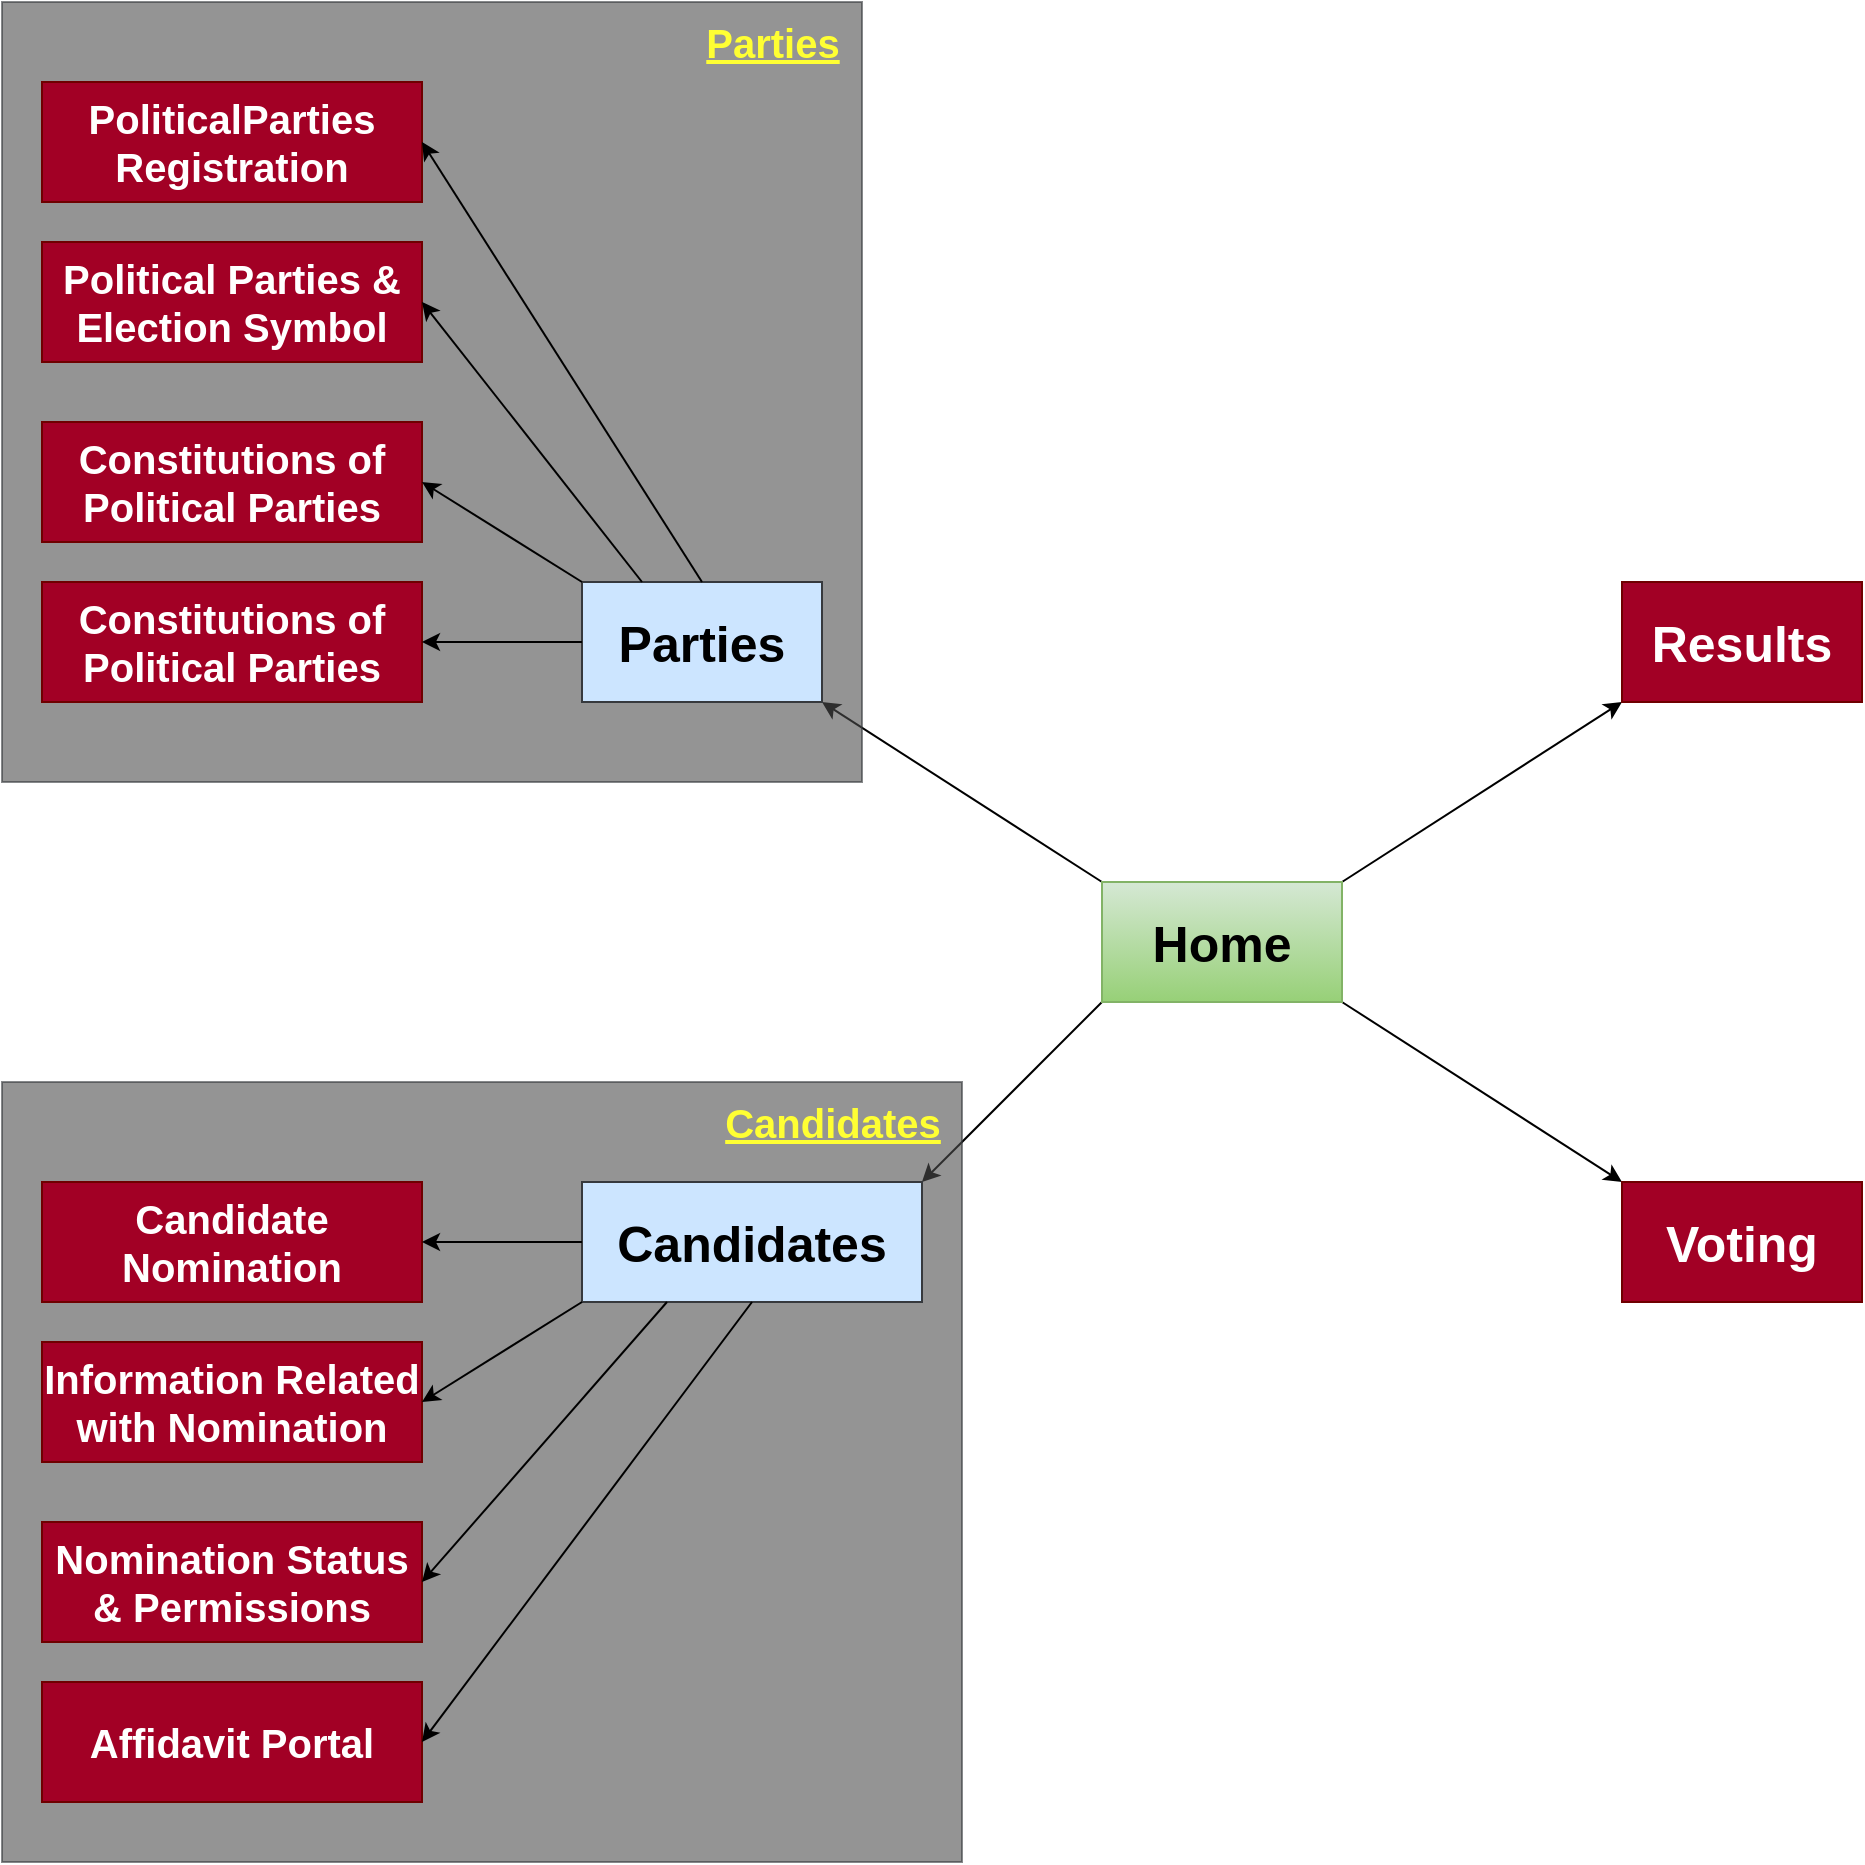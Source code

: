 <mxfile>
    <diagram id="HHzMR12md0VG4_hs9tZS" name="Page-1">
        <mxGraphModel dx="1513" dy="849" grid="1" gridSize="10" guides="1" tooltips="1" connect="1" arrows="1" fold="1" page="1" pageScale="1" pageWidth="2000" pageHeight="2000" math="0" shadow="0">
            <root>
                <mxCell id="0"/>
                <mxCell id="1" parent="0"/>
                <mxCell id="20" style="edgeStyle=none;html=1;exitX=0;exitY=0;exitDx=0;exitDy=0;entryX=1;entryY=1;entryDx=0;entryDy=0;fontSize=20;fontColor=#000000;" edge="1" parent="1" source="2" target="3">
                    <mxGeometry relative="1" as="geometry"/>
                </mxCell>
                <mxCell id="21" style="edgeStyle=none;html=1;exitX=0;exitY=1;exitDx=0;exitDy=0;entryX=1;entryY=0;entryDx=0;entryDy=0;fontSize=20;fontColor=#000000;" edge="1" parent="1" source="2" target="7">
                    <mxGeometry relative="1" as="geometry"/>
                </mxCell>
                <mxCell id="22" style="edgeStyle=none;html=1;exitX=1;exitY=0;exitDx=0;exitDy=0;entryX=0;entryY=1;entryDx=0;entryDy=0;fontSize=20;fontColor=#000000;" edge="1" parent="1" source="2" target="9">
                    <mxGeometry relative="1" as="geometry"/>
                </mxCell>
                <mxCell id="23" style="edgeStyle=none;html=1;exitX=1;exitY=1;exitDx=0;exitDy=0;entryX=0;entryY=0;entryDx=0;entryDy=0;fontSize=20;fontColor=#000000;" edge="1" parent="1" source="2" target="8">
                    <mxGeometry relative="1" as="geometry"/>
                </mxCell>
                <mxCell id="2" value="Home" style="whiteSpace=wrap;html=1;fillColor=#d5e8d4;strokeColor=#82b366;fontStyle=1;fontSize=25;gradientColor=#97d077;fontColor=#000000;" vertex="1" parent="1">
                    <mxGeometry x="940" y="970" width="120" height="60" as="geometry"/>
                </mxCell>
                <mxCell id="8" value="Voting" style="whiteSpace=wrap;html=1;fontSize=25;fontStyle=1;fillColor=#a20025;fontColor=#ffffff;strokeColor=#6F0000;" vertex="1" parent="1">
                    <mxGeometry x="1200" y="1120" width="120" height="60" as="geometry"/>
                </mxCell>
                <mxCell id="9" value="Results" style="whiteSpace=wrap;html=1;fontSize=25;fontStyle=1;fillColor=#a20025;fontColor=#ffffff;strokeColor=#6F0000;" vertex="1" parent="1">
                    <mxGeometry x="1200" y="820" width="120" height="60" as="geometry"/>
                </mxCell>
                <mxCell id="55" value="" style="group" vertex="1" connectable="0" parent="1">
                    <mxGeometry x="390" y="1070" width="485" height="390" as="geometry"/>
                </mxCell>
                <mxCell id="53" value="" style="group;fillColor=#4D4D4D;strokeColor=#36393d;movable=1;resizable=1;rotatable=1;deletable=1;editable=1;connectable=1;gradientColor=none;gradientDirection=radial;rounded=0;opacity=60;perimeterSpacing=1;container=0;glass=0;shadow=0;" vertex="1" connectable="0" parent="55">
                    <mxGeometry width="480" height="390" as="geometry"/>
                </mxCell>
                <mxCell id="7" value="Candidates" style="whiteSpace=wrap;html=1;fontStyle=1;fontSize=25;fillColor=#cce5ff;strokeColor=#36393d;fontColor=#000000;" vertex="1" parent="55">
                    <mxGeometry x="290" y="50" width="170" height="60" as="geometry"/>
                </mxCell>
                <mxCell id="38" value="Candidate Nomination" style="whiteSpace=wrap;html=1;fontSize=20;fontStyle=1;fillColor=#a20025;fontColor=#ffffff;strokeColor=#6F0000;" vertex="1" parent="55">
                    <mxGeometry x="20" y="50" width="190" height="60" as="geometry"/>
                </mxCell>
                <mxCell id="42" style="edgeStyle=none;html=1;exitX=0;exitY=0.5;exitDx=0;exitDy=0;entryX=1;entryY=0.5;entryDx=0;entryDy=0;fontSize=20;fontColor=#000000;" edge="1" parent="55" source="7" target="38">
                    <mxGeometry relative="1" as="geometry"/>
                </mxCell>
                <mxCell id="39" value="Information Related with Nomination" style="whiteSpace=wrap;html=1;fontSize=20;fontStyle=1;fillColor=#a20025;fontColor=#ffffff;strokeColor=#6F0000;" vertex="1" parent="55">
                    <mxGeometry x="20" y="130" width="190" height="60" as="geometry"/>
                </mxCell>
                <mxCell id="43" style="edgeStyle=none;html=1;exitX=0;exitY=1;exitDx=0;exitDy=0;entryX=1;entryY=0.5;entryDx=0;entryDy=0;fontSize=20;fontColor=#000000;" edge="1" parent="55" source="7" target="39">
                    <mxGeometry relative="1" as="geometry"/>
                </mxCell>
                <mxCell id="40" value="Nomination Status &amp;amp; Permissions" style="whiteSpace=wrap;html=1;fontSize=20;fontStyle=1;fillColor=#a20025;fontColor=#ffffff;strokeColor=#6F0000;" vertex="1" parent="55">
                    <mxGeometry x="20" y="220" width="190" height="60" as="geometry"/>
                </mxCell>
                <mxCell id="44" style="edgeStyle=none;html=1;exitX=0.25;exitY=1;exitDx=0;exitDy=0;entryX=1;entryY=0.5;entryDx=0;entryDy=0;fontSize=20;fontColor=#000000;" edge="1" parent="55" source="7" target="40">
                    <mxGeometry relative="1" as="geometry"/>
                </mxCell>
                <mxCell id="41" value="Affidavit Portal" style="whiteSpace=wrap;html=1;fontSize=20;fontStyle=1;fillColor=#a20025;fontColor=#ffffff;strokeColor=#6F0000;" vertex="1" parent="55">
                    <mxGeometry x="20" y="300" width="190" height="60" as="geometry"/>
                </mxCell>
                <mxCell id="51" style="edgeStyle=none;html=1;exitX=0.5;exitY=1;exitDx=0;exitDy=0;entryX=1;entryY=0.5;entryDx=0;entryDy=0;fontSize=20;fontColor=#000000;" edge="1" parent="55" source="7" target="41">
                    <mxGeometry relative="1" as="geometry"/>
                </mxCell>
                <mxCell id="54" value="&lt;font&gt;Candidates&lt;/font&gt;" style="text;html=1;align=center;verticalAlign=middle;resizable=0;points=[];autosize=1;strokeColor=none;fillColor=none;fontSize=20;fontColor=#FFFF33;fontStyle=5;labelBackgroundColor=none;labelBorderColor=none;spacingLeft=0;" vertex="1" parent="55">
                    <mxGeometry x="350" width="130" height="40" as="geometry"/>
                </mxCell>
                <mxCell id="57" value="" style="group" vertex="1" connectable="0" parent="1">
                    <mxGeometry x="390" y="530" width="430" height="390" as="geometry"/>
                </mxCell>
                <mxCell id="48" value="" style="group;fillColor=#4D4D4D;strokeColor=#36393d;movable=1;resizable=1;rotatable=1;deletable=1;editable=1;connectable=1;gradientColor=none;gradientDirection=radial;rounded=0;opacity=60;perimeterSpacing=1;container=0;glass=0;shadow=0;" vertex="1" connectable="0" parent="57">
                    <mxGeometry width="430" height="390" as="geometry"/>
                </mxCell>
                <mxCell id="3" value="Parties" style="whiteSpace=wrap;html=1;fillColor=#cce5ff;strokeColor=#36393d;fontSize=25;fontStyle=1;fontColor=#000000;" vertex="1" parent="57">
                    <mxGeometry x="290" y="290" width="120" height="60" as="geometry"/>
                </mxCell>
                <mxCell id="16" value="PoliticalParties Registration" style="whiteSpace=wrap;html=1;fontSize=20;fontStyle=1;fillColor=#a20025;fontColor=#ffffff;strokeColor=#6F0000;" vertex="1" parent="57">
                    <mxGeometry x="20" y="40" width="190" height="60" as="geometry"/>
                </mxCell>
                <mxCell id="37" style="edgeStyle=none;html=1;exitX=0.5;exitY=0;exitDx=0;exitDy=0;entryX=1;entryY=0.5;entryDx=0;entryDy=0;fontSize=20;fontColor=#000000;" edge="1" parent="57" source="3" target="16">
                    <mxGeometry relative="1" as="geometry"/>
                </mxCell>
                <mxCell id="25" value="Political Parties &amp;amp; Election Symbol" style="whiteSpace=wrap;html=1;fontSize=20;fontStyle=1;fillColor=#a20025;fontColor=#ffffff;strokeColor=#6F0000;" vertex="1" parent="57">
                    <mxGeometry x="20" y="120" width="190" height="60" as="geometry"/>
                </mxCell>
                <mxCell id="35" style="edgeStyle=none;html=1;exitX=0.25;exitY=0;exitDx=0;exitDy=0;entryX=1;entryY=0.5;entryDx=0;entryDy=0;fontSize=20;fontColor=#000000;" edge="1" parent="57" source="3" target="25">
                    <mxGeometry relative="1" as="geometry"/>
                </mxCell>
                <mxCell id="27" value="Constitutions of Political Parties" style="whiteSpace=wrap;html=1;fontSize=20;fontStyle=1;fillColor=#a20025;fontColor=#ffffff;strokeColor=#6F0000;" vertex="1" parent="57">
                    <mxGeometry x="20" y="210" width="190" height="60" as="geometry"/>
                </mxCell>
                <mxCell id="34" style="edgeStyle=none;html=1;exitX=0;exitY=0;exitDx=0;exitDy=0;entryX=1;entryY=0.5;entryDx=0;entryDy=0;fontSize=20;fontColor=#000000;" edge="1" parent="57" source="3" target="27">
                    <mxGeometry relative="1" as="geometry"/>
                </mxCell>
                <mxCell id="30" value="Constitutions of Political Parties" style="whiteSpace=wrap;html=1;fontSize=20;fontStyle=1;fillColor=#a20025;fontColor=#ffffff;strokeColor=#6F0000;" vertex="1" parent="57">
                    <mxGeometry x="20" y="290" width="190" height="60" as="geometry"/>
                </mxCell>
                <mxCell id="36" style="edgeStyle=none;html=1;exitX=0;exitY=0.5;exitDx=0;exitDy=0;entryX=1;entryY=0.5;entryDx=0;entryDy=0;fontSize=20;fontColor=#000000;" edge="1" parent="57" source="3" target="30">
                    <mxGeometry relative="1" as="geometry"/>
                </mxCell>
                <mxCell id="56" value="&lt;font&gt;Parties&lt;/font&gt;" style="text;html=1;align=center;verticalAlign=middle;resizable=0;points=[];autosize=1;strokeColor=none;fillColor=none;fontSize=20;fontColor=#FFFF33;fontStyle=5;labelBackgroundColor=none;labelBorderColor=none;spacingLeft=0;" vertex="1" parent="57">
                    <mxGeometry x="340" width="90" height="40" as="geometry"/>
                </mxCell>
            </root>
        </mxGraphModel>
    </diagram>
</mxfile>